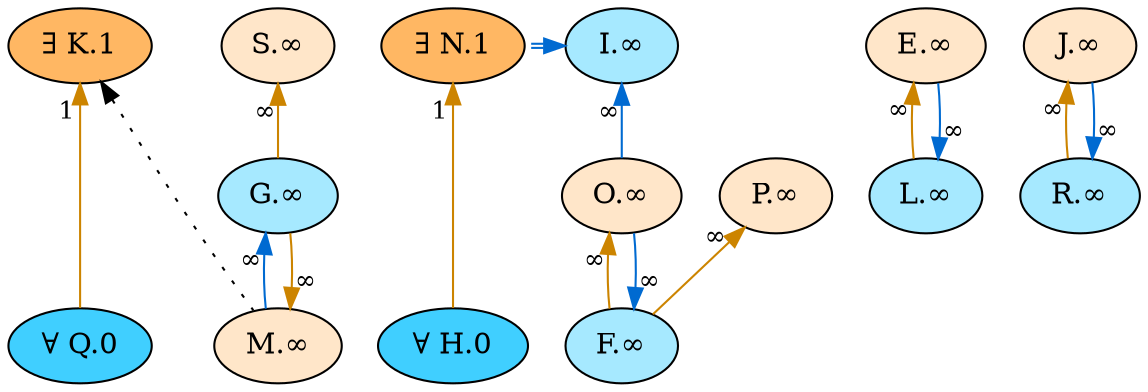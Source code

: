 digraph {
    // Node defaults can be set here if needed
    "Q" [style="filled" fillcolor="#40cfff" label="∀ Q.0" fontsize=14]
    "H" [style="filled" fillcolor="#40cfff" label="∀ H.0" fontsize=14]
    "N" [style="filled" fillcolor="#ffb763" label="∃ N.1" fontsize=14]
    "K" [style="filled" fillcolor="#ffb763" label="∃ K.1" fontsize=14]
    "E" [style="filled" fillcolor="#ffe6c9" label="E.∞" fontsize=14]
    "L" [style="filled" fillcolor="#a6e9ff" label="L.∞" fontsize=14]
    "O" [style="filled" fillcolor="#ffe6c9" label="O.∞" fontsize=14]
    "F" [style="filled" fillcolor="#a6e9ff" label="F.∞" fontsize=14]
    "J" [style="filled" fillcolor="#ffe6c9" label="J.∞" fontsize=14]
    "R" [style="filled" fillcolor="#a6e9ff" label="R.∞" fontsize=14]
    "G" [style="filled" fillcolor="#a6e9ff" label="G.∞" fontsize=14]
    "M" [style="filled" fillcolor="#ffe6c9" label="M.∞" fontsize=14]
    "I" [style="filled" fillcolor="#a6e9ff" label="I.∞" fontsize=14]
    "P" [style="filled" fillcolor="#ffe6c9" label="P.∞" fontsize=14]
    "S" [style="filled" fillcolor="#ffe6c9" label="S.∞" fontsize=14]
    edge[labeldistance=1.5 fontsize=12]
    "E" -> "L" [color="#cc8400" style="solid" dir="back" taillabel="∞" ]
    "L" -> "E" [color="#006ad1" style="solid" dir="back" taillabel="∞" ]
    "O" -> "F" [color="#cc8400" style="solid" dir="back" taillabel="∞" ]
    "F" -> "O" [color="#006ad1" style="solid" dir="back" taillabel="∞" ]
    "J" -> "R" [color="#cc8400" style="solid" dir="back" taillabel="∞" ]
    "R" -> "J" [color="#006ad1" style="solid" dir="back" taillabel="∞" ]
    "G" -> "M" [color="#006ad1" style="solid" dir="back" taillabel="∞" ]
    "M" -> "G" [color="#cc8400" style="solid" dir="back" taillabel="∞" ]
    "K" -> "Q" [color="#cc8400" style="solid" dir="back" taillabel="1" ]
    "N" -> "H" [color="#cc8400" style="solid" dir="back" taillabel="1" ]
    "I" -> "N" [color="#006ad1:#006ad1" style="dashed" dir="back" taillabel="" constraint=false]
    "I" -> "O" [color="#006ad1" style="solid" dir="back" taillabel="∞" ]
    "P" -> "F" [color="#cc8400" style="solid" dir="back" taillabel="∞" ]
    "K" -> "M" [color="black" style="dotted" dir="back" taillabel="" constraint=false]
    "S" -> "G" [color="#cc8400" style="solid" dir="back" taillabel="∞" ]
    {rank = max "Q" "H"}
    {rank = min "N" "K"}
}